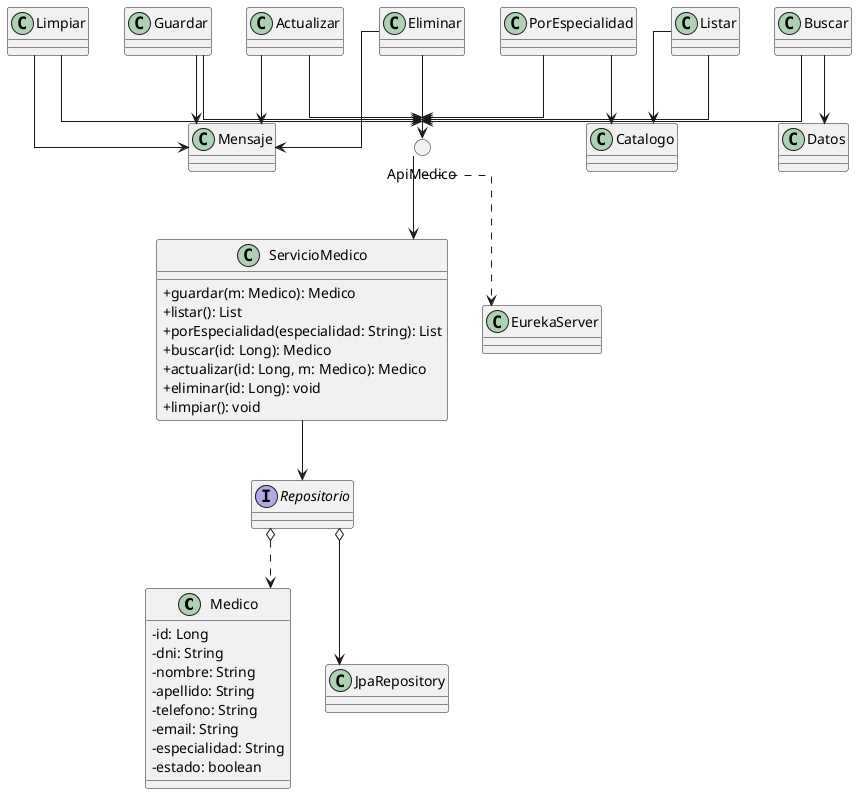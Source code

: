 @startuml ClinicMsMedico
skinparam classAttributeIconSize 0
skinparam linetype ortho

' Entidad
class Medico {
  -id: Long
  -dni: String
  -nombre: String
  -apellido: String
  -telefono: String
  -email: String
  -especialidad: String
  -estado: boolean
}

' Servicio
class ServicioMedico {
  +guardar(m: Medico): Medico
  +listar(): List
  +porEspecialidad(especialidad: String): List
  +buscar(id: Long): Medico
  +actualizar(id: Long, m: Medico): Medico
  +eliminar(id: Long): void
  +limpiar(): void
}

' Repositorio e infra
interface Repositorio
class JpaRepository
class EurekaServer

' API y controlador/operaciones
circle ApiMedico
class Guardar
class Listar
class PorEspecialidad
class Buscar
class Actualizar
class Eliminar
class Limpiar
class Mensaje
class Datos
class Catalogo

' Flujo
Guardar --> ApiMedico
Guardar --> Mensaje
Listar --> ApiMedico
Listar --> Catalogo
PorEspecialidad --> ApiMedico
PorEspecialidad --> Catalogo
Buscar --> ApiMedico
Buscar --> Datos
Actualizar --> ApiMedico
Actualizar --> Mensaje
Eliminar --> ApiMedico
Eliminar --> Mensaje
Limpiar --> ApiMedico
Limpiar --> Mensaje

ApiMedico --> ServicioMedico
ServicioMedico --> Repositorio
Repositorio o--> JpaRepository
Repositorio o..> Medico
ApiMedico ..> EurekaServer

@enduml
